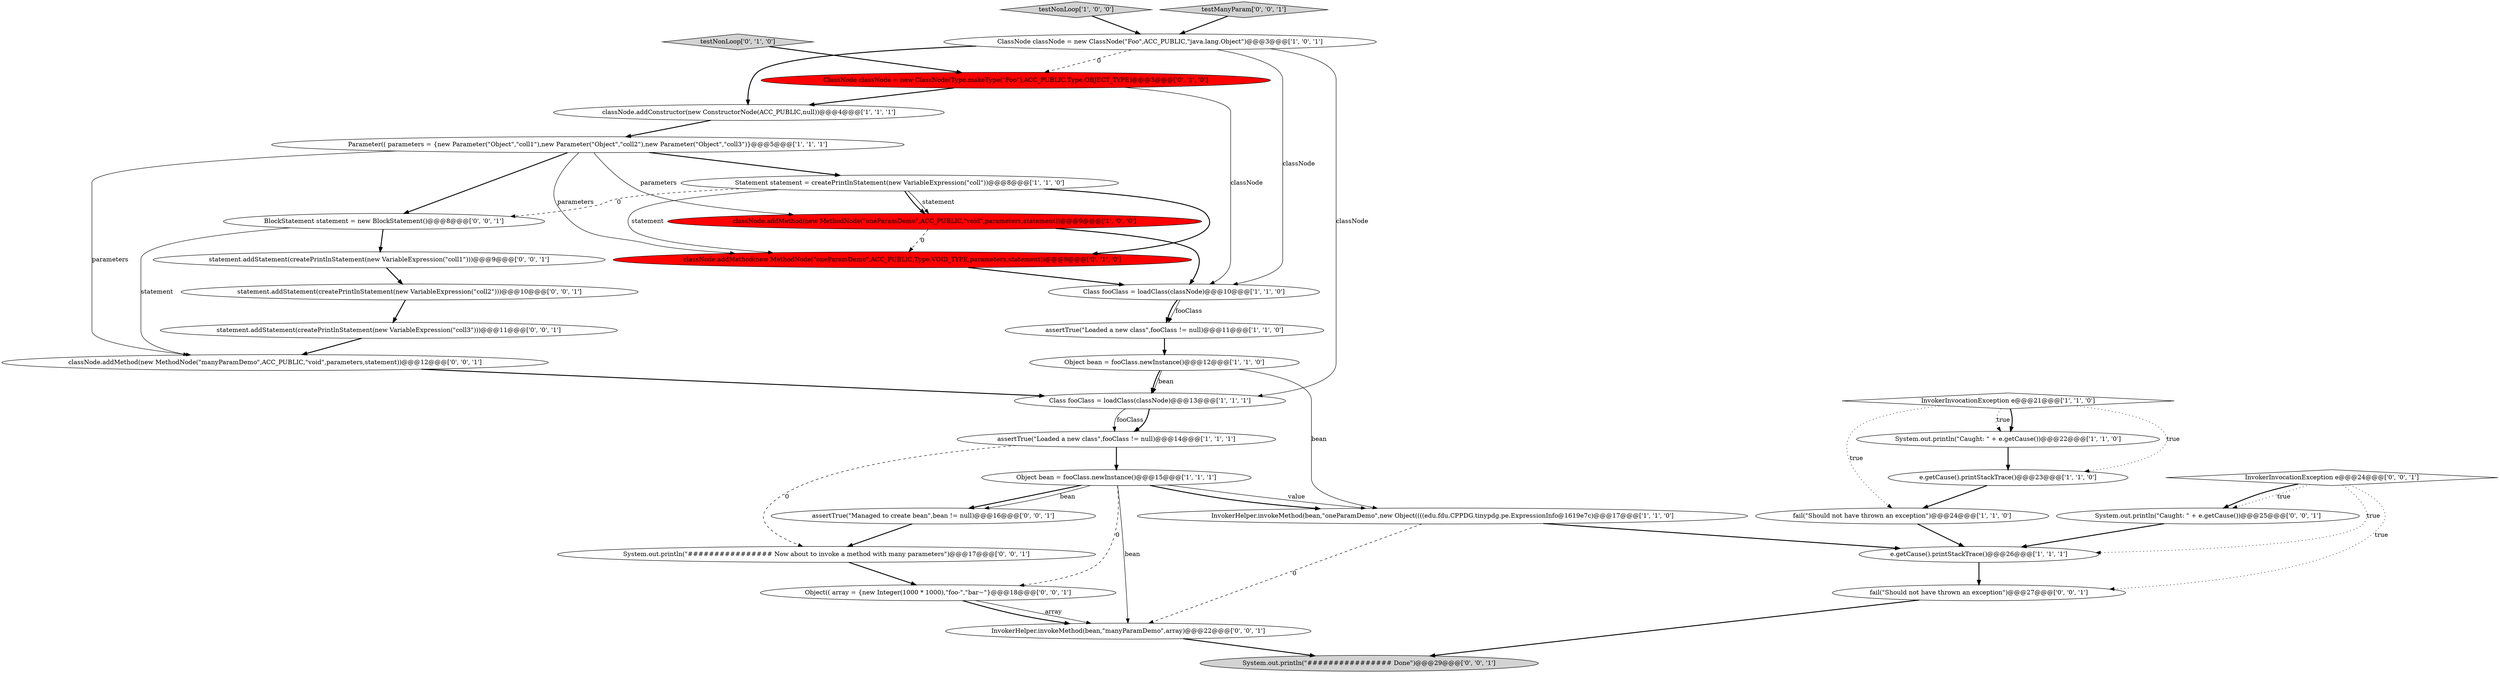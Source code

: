 digraph {
14 [style = filled, label = "Class fooClass = loadClass(classNode)@@@13@@@['1', '1', '1']", fillcolor = white, shape = ellipse image = "AAA0AAABBB1BBB"];
30 [style = filled, label = "classNode.addMethod(new MethodNode(\"manyParamDemo\",ACC_PUBLIC,\"void\",parameters,statement))@@@12@@@['0', '0', '1']", fillcolor = white, shape = ellipse image = "AAA0AAABBB3BBB"];
22 [style = filled, label = "BlockStatement statement = new BlockStatement()@@@8@@@['0', '0', '1']", fillcolor = white, shape = ellipse image = "AAA0AAABBB3BBB"];
19 [style = filled, label = "classNode.addMethod(new MethodNode(\"oneParamDemo\",ACC_PUBLIC,Type.VOID_TYPE,parameters,statement))@@@9@@@['0', '1', '0']", fillcolor = red, shape = ellipse image = "AAA1AAABBB2BBB"];
5 [style = filled, label = "classNode.addMethod(new MethodNode(\"oneParamDemo\",ACC_PUBLIC,\"void\",parameters,statement))@@@9@@@['1', '0', '0']", fillcolor = red, shape = ellipse image = "AAA1AAABBB1BBB"];
15 [style = filled, label = "InvokerHelper.invokeMethod(bean,\"oneParamDemo\",new Object((((edu.fdu.CPPDG.tinypdg.pe.ExpressionInfo@1619e7c)@@@17@@@['1', '1', '0']", fillcolor = white, shape = ellipse image = "AAA0AAABBB1BBB"];
8 [style = filled, label = "ClassNode classNode = new ClassNode(\"Foo\",ACC_PUBLIC,\"java.lang.Object\")@@@3@@@['1', '0', '1']", fillcolor = white, shape = ellipse image = "AAA0AAABBB1BBB"];
26 [style = filled, label = "fail(\"Should not have thrown an exception\")@@@27@@@['0', '0', '1']", fillcolor = white, shape = ellipse image = "AAA0AAABBB3BBB"];
12 [style = filled, label = "Statement statement = createPrintlnStatement(new VariableExpression(\"coll\"))@@@8@@@['1', '1', '0']", fillcolor = white, shape = ellipse image = "AAA0AAABBB1BBB"];
33 [style = filled, label = "statement.addStatement(createPrintlnStatement(new VariableExpression(\"coll1\")))@@@9@@@['0', '0', '1']", fillcolor = white, shape = ellipse image = "AAA0AAABBB3BBB"];
13 [style = filled, label = "assertTrue(\"Loaded a new class\",fooClass != null)@@@14@@@['1', '1', '1']", fillcolor = white, shape = ellipse image = "AAA0AAABBB1BBB"];
3 [style = filled, label = "Class fooClass = loadClass(classNode)@@@10@@@['1', '1', '0']", fillcolor = white, shape = ellipse image = "AAA0AAABBB1BBB"];
24 [style = filled, label = "System.out.println(\"Caught: \" + e.getCause())@@@25@@@['0', '0', '1']", fillcolor = white, shape = ellipse image = "AAA0AAABBB3BBB"];
7 [style = filled, label = "testNonLoop['1', '0', '0']", fillcolor = lightgray, shape = diamond image = "AAA0AAABBB1BBB"];
34 [style = filled, label = "assertTrue(\"Managed to create bean\",bean != null)@@@16@@@['0', '0', '1']", fillcolor = white, shape = ellipse image = "AAA0AAABBB3BBB"];
1 [style = filled, label = "e.getCause().printStackTrace()@@@23@@@['1', '1', '0']", fillcolor = white, shape = ellipse image = "AAA0AAABBB1BBB"];
9 [style = filled, label = "classNode.addConstructor(new ConstructorNode(ACC_PUBLIC,null))@@@4@@@['1', '1', '1']", fillcolor = white, shape = ellipse image = "AAA0AAABBB1BBB"];
6 [style = filled, label = "InvokerInvocationException e@@@21@@@['1', '1', '0']", fillcolor = white, shape = diamond image = "AAA0AAABBB1BBB"];
31 [style = filled, label = "System.out.println(\"################ Now about to invoke a method with many parameters\")@@@17@@@['0', '0', '1']", fillcolor = white, shape = ellipse image = "AAA0AAABBB3BBB"];
4 [style = filled, label = "Object bean = fooClass.newInstance()@@@12@@@['1', '1', '0']", fillcolor = white, shape = ellipse image = "AAA0AAABBB1BBB"];
0 [style = filled, label = "Parameter(( parameters = {new Parameter(\"Object\",\"coll1\"),new Parameter(\"Object\",\"coll2\"),new Parameter(\"Object\",\"coll3\")}@@@5@@@['1', '1', '1']", fillcolor = white, shape = ellipse image = "AAA0AAABBB1BBB"];
27 [style = filled, label = "System.out.println(\"################ Done\")@@@29@@@['0', '0', '1']", fillcolor = lightgray, shape = ellipse image = "AAA0AAABBB3BBB"];
25 [style = filled, label = "InvokerInvocationException e@@@24@@@['0', '0', '1']", fillcolor = white, shape = diamond image = "AAA0AAABBB3BBB"];
11 [style = filled, label = "e.getCause().printStackTrace()@@@26@@@['1', '1', '1']", fillcolor = white, shape = ellipse image = "AAA0AAABBB1BBB"];
23 [style = filled, label = "statement.addStatement(createPrintlnStatement(new VariableExpression(\"coll2\")))@@@10@@@['0', '0', '1']", fillcolor = white, shape = ellipse image = "AAA0AAABBB3BBB"];
28 [style = filled, label = "InvokerHelper.invokeMethod(bean,\"manyParamDemo\",array)@@@22@@@['0', '0', '1']", fillcolor = white, shape = ellipse image = "AAA0AAABBB3BBB"];
29 [style = filled, label = "statement.addStatement(createPrintlnStatement(new VariableExpression(\"coll3\")))@@@11@@@['0', '0', '1']", fillcolor = white, shape = ellipse image = "AAA0AAABBB3BBB"];
20 [style = filled, label = "ClassNode classNode = new ClassNode(Type.makeType(\"Foo\"),ACC_PUBLIC,Type.OBJECT_TYPE)@@@3@@@['0', '1', '0']", fillcolor = red, shape = ellipse image = "AAA1AAABBB2BBB"];
17 [style = filled, label = "Object bean = fooClass.newInstance()@@@15@@@['1', '1', '1']", fillcolor = white, shape = ellipse image = "AAA0AAABBB1BBB"];
21 [style = filled, label = "testManyParam['0', '0', '1']", fillcolor = lightgray, shape = diamond image = "AAA0AAABBB3BBB"];
32 [style = filled, label = "Object(( array = {new Integer(1000 * 1000),\"foo-\",\"bar~\"}@@@18@@@['0', '0', '1']", fillcolor = white, shape = ellipse image = "AAA0AAABBB3BBB"];
18 [style = filled, label = "testNonLoop['0', '1', '0']", fillcolor = lightgray, shape = diamond image = "AAA0AAABBB2BBB"];
16 [style = filled, label = "assertTrue(\"Loaded a new class\",fooClass != null)@@@11@@@['1', '1', '0']", fillcolor = white, shape = ellipse image = "AAA0AAABBB1BBB"];
2 [style = filled, label = "System.out.println(\"Caught: \" + e.getCause())@@@22@@@['1', '1', '0']", fillcolor = white, shape = ellipse image = "AAA0AAABBB1BBB"];
10 [style = filled, label = "fail(\"Should not have thrown an exception\")@@@24@@@['1', '1', '0']", fillcolor = white, shape = ellipse image = "AAA0AAABBB1BBB"];
5->3 [style = bold, label=""];
12->5 [style = solid, label="statement"];
4->14 [style = bold, label=""];
22->33 [style = bold, label=""];
3->16 [style = solid, label="fooClass"];
8->14 [style = solid, label="classNode"];
12->5 [style = bold, label=""];
9->0 [style = bold, label=""];
15->28 [style = dashed, label="0"];
29->30 [style = bold, label=""];
20->9 [style = bold, label=""];
2->1 [style = bold, label=""];
20->3 [style = solid, label="classNode"];
31->32 [style = bold, label=""];
0->12 [style = bold, label=""];
8->20 [style = dashed, label="0"];
6->1 [style = dotted, label="true"];
21->8 [style = bold, label=""];
25->24 [style = dotted, label="true"];
34->31 [style = bold, label=""];
17->32 [style = dashed, label="0"];
17->15 [style = solid, label="value"];
3->16 [style = bold, label=""];
12->19 [style = solid, label="statement"];
7->8 [style = bold, label=""];
14->13 [style = solid, label="fooClass"];
0->30 [style = solid, label="parameters"];
25->11 [style = dotted, label="true"];
32->28 [style = solid, label="array"];
6->2 [style = bold, label=""];
33->23 [style = bold, label=""];
23->29 [style = bold, label=""];
6->10 [style = dotted, label="true"];
0->19 [style = solid, label="parameters"];
25->24 [style = bold, label=""];
13->17 [style = bold, label=""];
18->20 [style = bold, label=""];
17->34 [style = bold, label=""];
26->27 [style = bold, label=""];
4->15 [style = solid, label="bean"];
6->2 [style = dotted, label="true"];
15->11 [style = bold, label=""];
13->31 [style = dashed, label="0"];
17->28 [style = solid, label="bean"];
24->11 [style = bold, label=""];
0->22 [style = bold, label=""];
12->22 [style = dashed, label="0"];
17->15 [style = bold, label=""];
8->9 [style = bold, label=""];
4->14 [style = solid, label="bean"];
30->14 [style = bold, label=""];
0->5 [style = solid, label="parameters"];
28->27 [style = bold, label=""];
14->13 [style = bold, label=""];
22->30 [style = solid, label="statement"];
16->4 [style = bold, label=""];
12->19 [style = bold, label=""];
17->34 [style = solid, label="bean"];
1->10 [style = bold, label=""];
5->19 [style = dashed, label="0"];
32->28 [style = bold, label=""];
19->3 [style = bold, label=""];
8->3 [style = solid, label="classNode"];
25->26 [style = dotted, label="true"];
11->26 [style = bold, label=""];
10->11 [style = bold, label=""];
}
